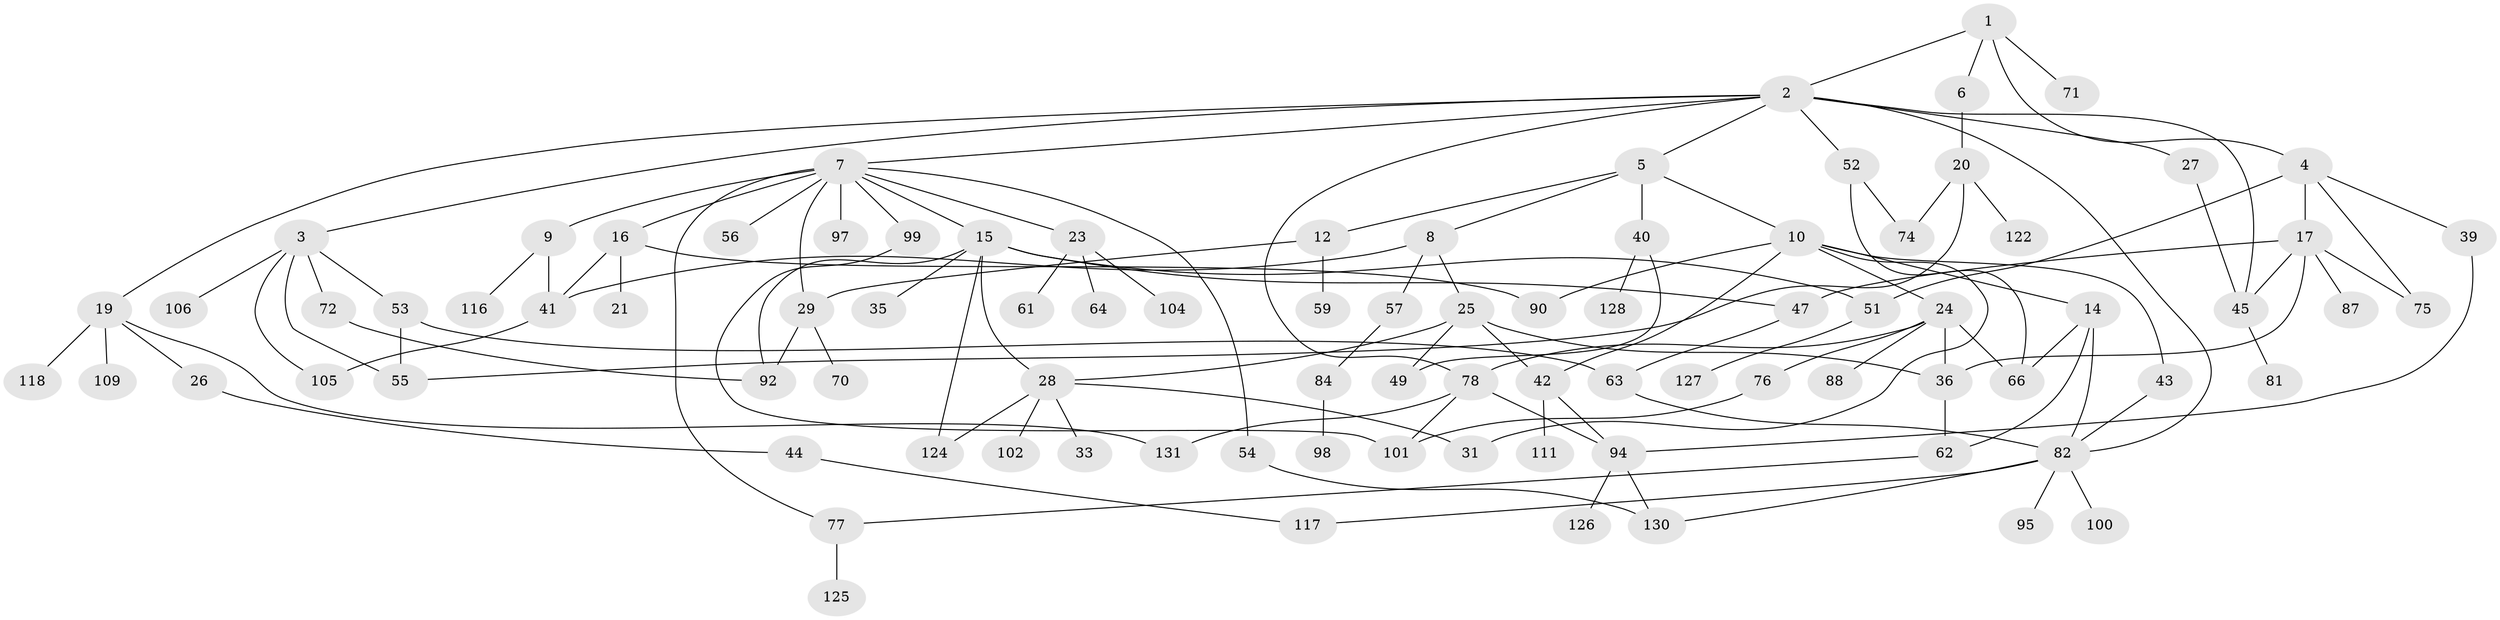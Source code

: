 // Generated by graph-tools (version 1.1) at 2025/23/03/03/25 07:23:31]
// undirected, 90 vertices, 128 edges
graph export_dot {
graph [start="1"]
  node [color=gray90,style=filled];
  1 [super="+11"];
  2 [super="+65"];
  3 [super="+18"];
  4 [super="+89"];
  5 [super="+80"];
  6;
  7 [super="+32"];
  8 [super="+69"];
  9 [super="+107"];
  10 [super="+119"];
  12 [super="+13"];
  14 [super="+48"];
  15 [super="+30"];
  16 [super="+34"];
  17 [super="+123"];
  19 [super="+22"];
  20 [super="+38"];
  21 [super="+67"];
  23 [super="+58"];
  24 [super="+96"];
  25 [super="+114"];
  26;
  27;
  28;
  29 [super="+37"];
  31 [super="+79"];
  33;
  35;
  36 [super="+50"];
  39;
  40 [super="+46"];
  41 [super="+112"];
  42;
  43;
  44;
  45 [super="+73"];
  47 [super="+60"];
  49 [super="+68"];
  51;
  52;
  53 [super="+91"];
  54 [super="+83"];
  55;
  56;
  57;
  59;
  61;
  62;
  63;
  64;
  66 [super="+113"];
  70;
  71;
  72;
  74;
  75;
  76;
  77 [super="+93"];
  78 [super="+85"];
  81;
  82 [super="+108"];
  84 [super="+86"];
  87;
  88 [super="+103"];
  90;
  92;
  94 [super="+120"];
  95;
  97;
  98;
  99;
  100;
  101;
  102 [super="+121"];
  104 [super="+110"];
  105 [super="+115"];
  106;
  109;
  111 [super="+129"];
  116;
  117;
  118;
  122;
  124;
  125;
  126;
  127;
  128;
  130;
  131;
  1 -- 2;
  1 -- 4;
  1 -- 6;
  1 -- 71;
  2 -- 3;
  2 -- 5;
  2 -- 7;
  2 -- 19;
  2 -- 27;
  2 -- 52;
  2 -- 78;
  2 -- 82;
  2 -- 45;
  3 -- 72;
  3 -- 105;
  3 -- 106;
  3 -- 53;
  3 -- 55;
  4 -- 17;
  4 -- 39;
  4 -- 75;
  4 -- 51;
  5 -- 8;
  5 -- 10;
  5 -- 12;
  5 -- 40;
  6 -- 20;
  7 -- 9;
  7 -- 15;
  7 -- 16;
  7 -- 23;
  7 -- 29;
  7 -- 56;
  7 -- 77;
  7 -- 97;
  7 -- 99;
  7 -- 54;
  8 -- 25;
  8 -- 41;
  8 -- 57;
  9 -- 116;
  9 -- 41;
  10 -- 14;
  10 -- 24;
  10 -- 42;
  10 -- 43;
  10 -- 90;
  10 -- 31;
  12 -- 59;
  12 -- 29;
  14 -- 62;
  14 -- 82;
  14 -- 66;
  15 -- 35;
  15 -- 47;
  15 -- 51;
  15 -- 92;
  15 -- 124;
  15 -- 28;
  16 -- 21;
  16 -- 90;
  16 -- 41;
  17 -- 75;
  17 -- 87;
  17 -- 45;
  17 -- 47;
  17 -- 36;
  19 -- 109;
  19 -- 118;
  19 -- 131;
  19 -- 26;
  20 -- 55;
  20 -- 74;
  20 -- 122;
  23 -- 61;
  23 -- 64;
  23 -- 104;
  24 -- 76;
  24 -- 88;
  24 -- 78;
  24 -- 66;
  24 -- 36;
  25 -- 28;
  25 -- 36;
  25 -- 49;
  25 -- 42;
  26 -- 44;
  27 -- 45;
  28 -- 31;
  28 -- 33;
  28 -- 102;
  28 -- 124;
  29 -- 70;
  29 -- 92;
  36 -- 62;
  39 -- 94;
  40 -- 128;
  40 -- 49;
  41 -- 105;
  42 -- 111;
  42 -- 94;
  43 -- 82;
  44 -- 117;
  45 -- 81;
  47 -- 63;
  51 -- 127;
  52 -- 66;
  52 -- 74;
  53 -- 63;
  53 -- 55;
  54 -- 130;
  57 -- 84;
  62 -- 77;
  63 -- 82;
  72 -- 92;
  76 -- 101;
  77 -- 125;
  78 -- 131;
  78 -- 101;
  78 -- 94;
  82 -- 95;
  82 -- 100;
  82 -- 117;
  82 -- 130;
  84 -- 98;
  94 -- 126;
  94 -- 130;
  99 -- 101;
}

